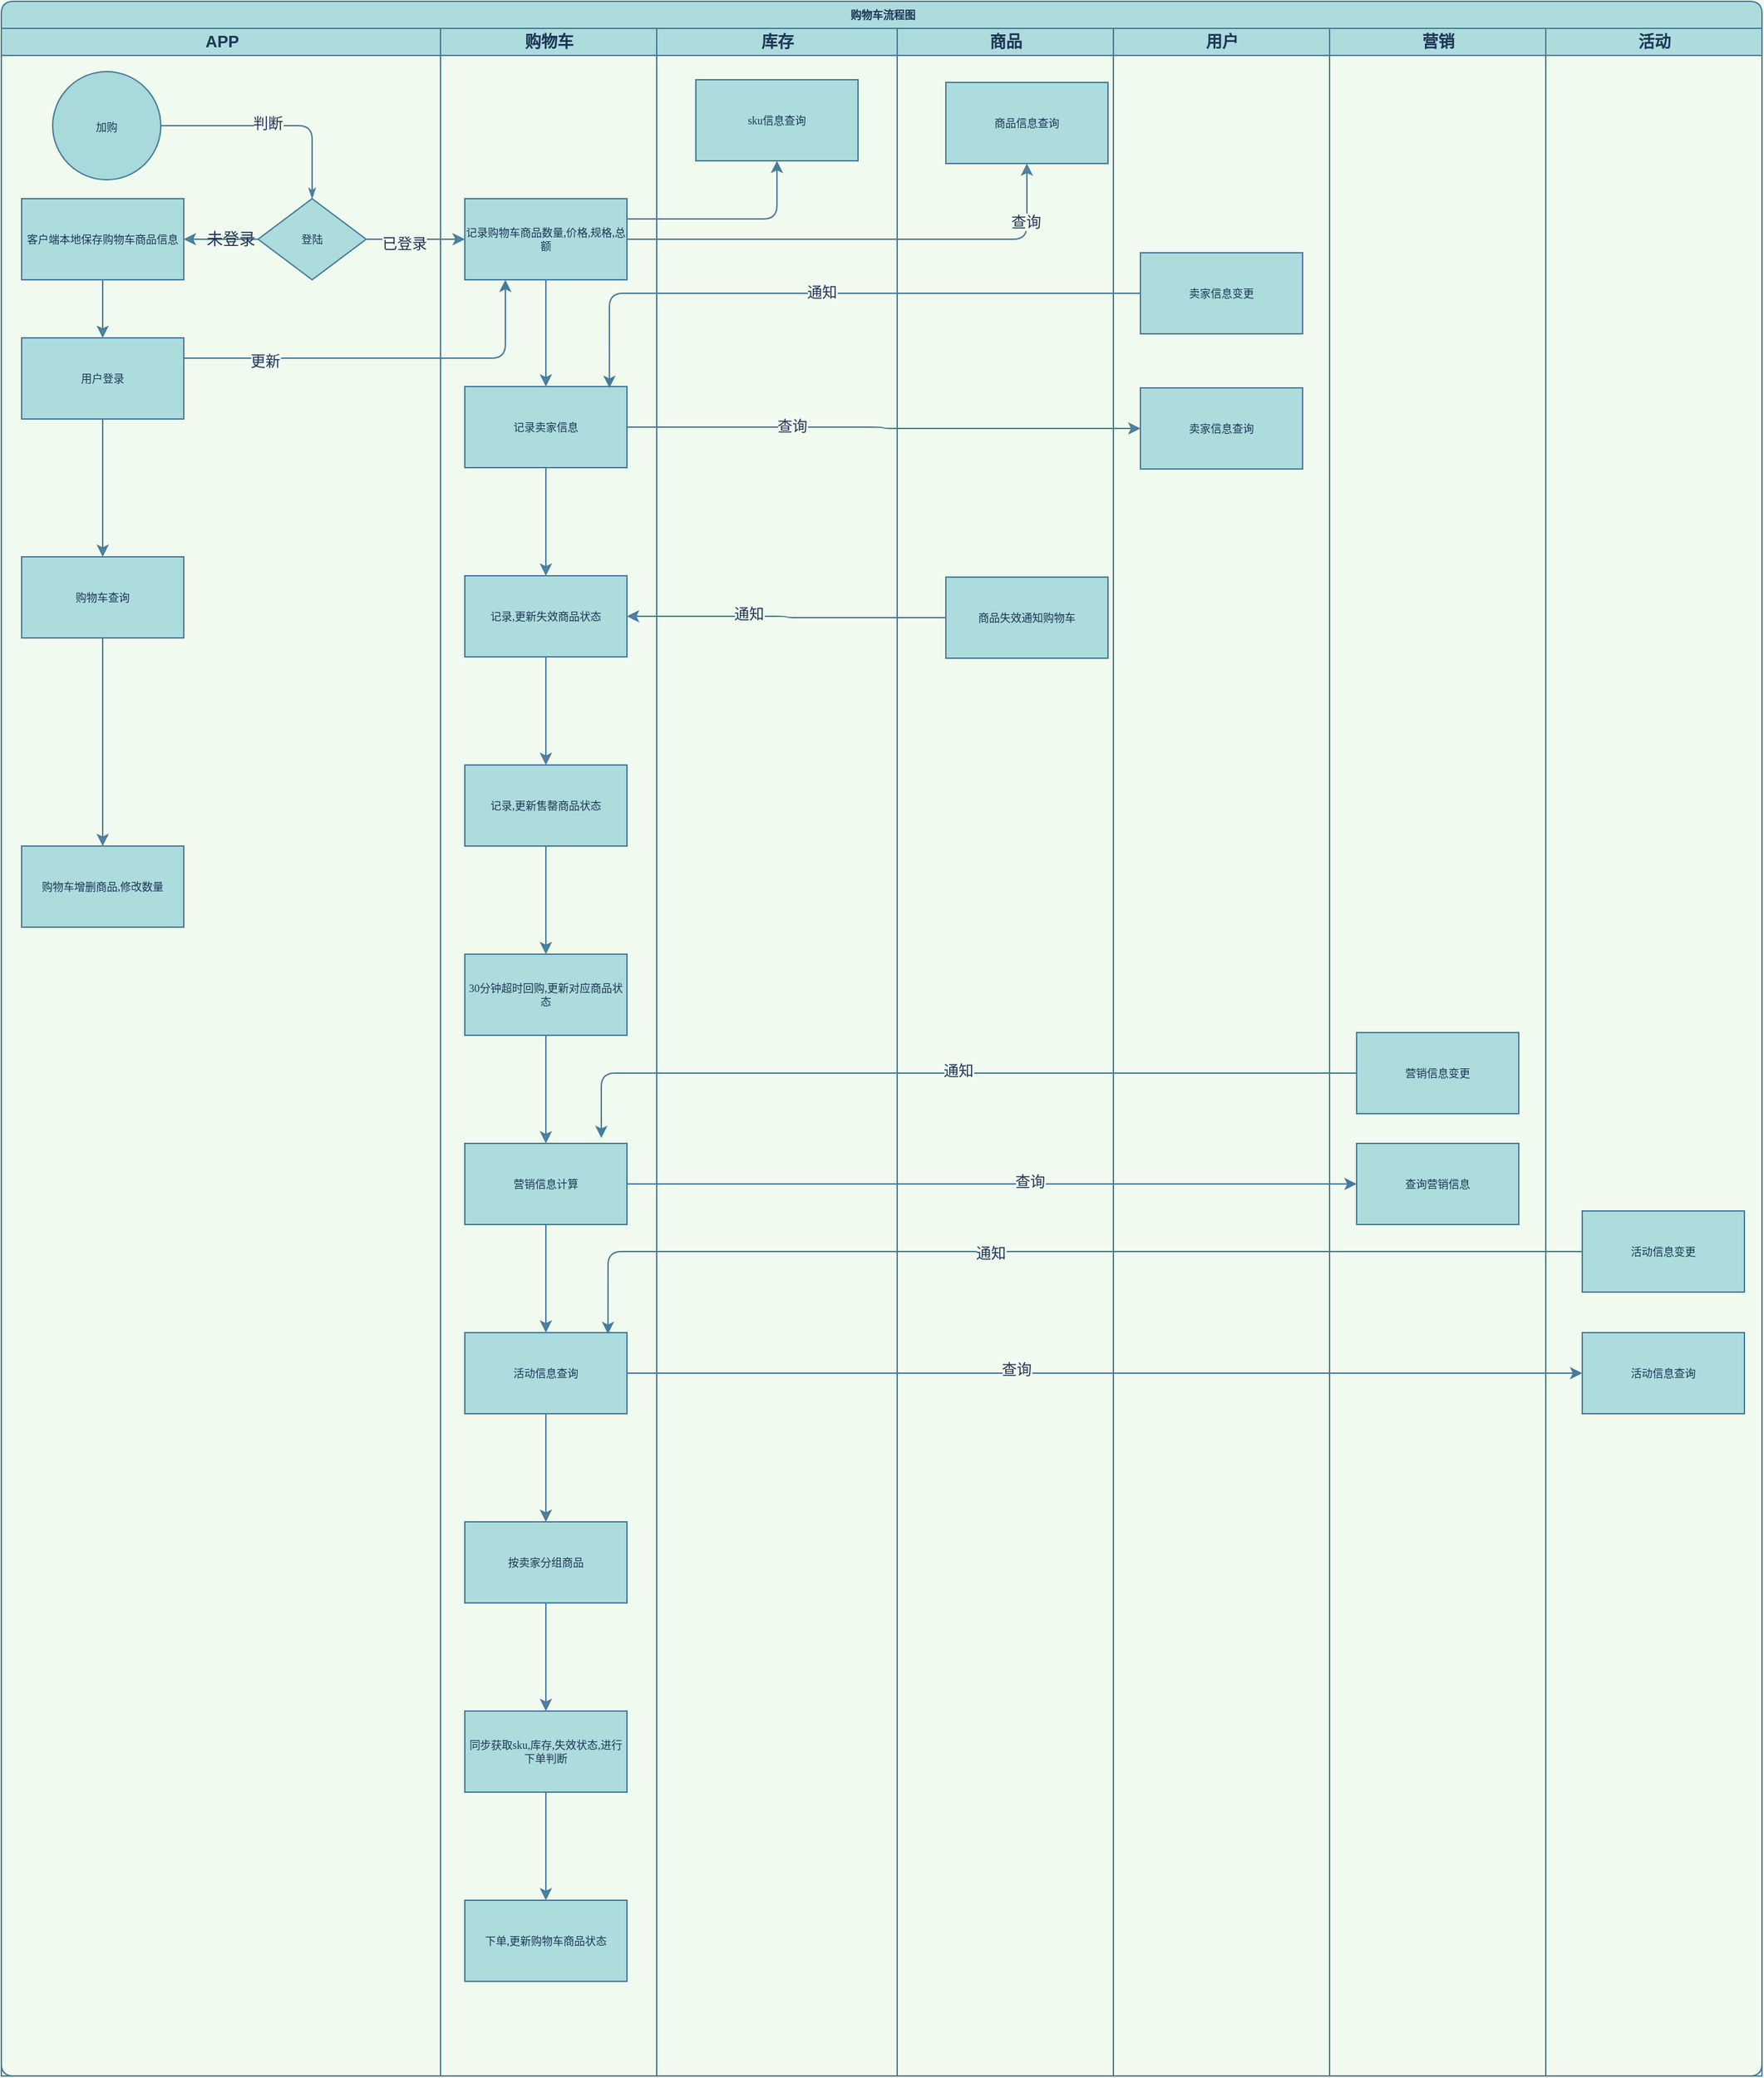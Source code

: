 <mxfile version="14.1.1" type="github">
  <diagram name="Page-1" id="74e2e168-ea6b-b213-b513-2b3c1d86103e">
    <mxGraphModel dx="1627" dy="999" grid="0" gridSize="10" guides="1" tooltips="1" connect="1" arrows="1" fold="1" page="1" pageScale="1" pageWidth="1100" pageHeight="850" background="#F1FAEE" math="0" shadow="0">
      <root>
        <mxCell id="0" />
        <mxCell id="1" parent="0" />
        <mxCell id="77e6c97f196da883-1" value="购物车流程图" style="swimlane;html=1;childLayout=stackLayout;startSize=20;rounded=1;shadow=0;labelBackgroundColor=none;strokeWidth=1;fontFamily=Verdana;fontSize=8;align=center;fillColor=#A8DADC;strokeColor=#457B9D;fontColor=#1D3557;sketch=0;snapToPoint=0;fixDash=0;metaEdit=0;backgroundOutline=0;comic=0;fillOpacity=93;" parent="1" vertex="1">
          <mxGeometry x="132" y="42" width="1303" height="1535" as="geometry" />
        </mxCell>
        <mxCell id="77e6c97f196da883-2" value="APP" style="swimlane;html=1;startSize=20;fillColor=#A8DADC;strokeColor=#457B9D;fontColor=#1D3557;sketch=0;snapToPoint=0;fixDash=0;metaEdit=0;backgroundOutline=0;comic=0;fillOpacity=93;" parent="77e6c97f196da883-1" vertex="1">
          <mxGeometry y="20" width="325" height="1515" as="geometry" />
        </mxCell>
        <mxCell id="77e6c97f196da883-13" value="登陆" style="rhombus;whiteSpace=wrap;html=1;rounded=0;shadow=0;labelBackgroundColor=none;strokeWidth=1;fontFamily=Verdana;fontSize=8;align=center;fillColor=#A8DADC;strokeColor=#457B9D;fontColor=#1D3557;sketch=0;snapToPoint=0;fixDash=0;metaEdit=0;backgroundOutline=0;comic=0;fillOpacity=93;" parent="77e6c97f196da883-2" vertex="1">
          <mxGeometry x="190" y="126" width="80" height="60" as="geometry" />
        </mxCell>
        <mxCell id="77e6c97f196da883-29" style="edgeStyle=orthogonalEdgeStyle;rounded=1;html=1;labelBackgroundColor=none;startArrow=none;startFill=0;startSize=5;endArrow=classicThin;endFill=1;endSize=5;jettySize=auto;orthogonalLoop=1;strokeWidth=1;fontFamily=Verdana;fontSize=8;strokeColor=#457B9D;fontColor=#1D3557;sketch=0;snapToPoint=0;fixDash=0;metaEdit=0;backgroundOutline=0;comic=0;fillOpacity=93;exitX=1;exitY=0.5;exitDx=0;exitDy=0;" parent="77e6c97f196da883-2" source="TEv4NFGnasqdaG9CAdCf-1" target="77e6c97f196da883-13" edge="1">
          <mxGeometry relative="1" as="geometry">
            <mxPoint x="128" y="70" as="sourcePoint" />
          </mxGeometry>
        </mxCell>
        <mxCell id="LsGQIVAyzrIgrGC21WkT-74" value="判断" style="edgeLabel;html=1;align=center;verticalAlign=middle;resizable=0;points=[];fontColor=#1D3557;labelBackgroundColor=#F1FAEE;" parent="77e6c97f196da883-29" vertex="1" connectable="0">
          <mxGeometry x="-0.051" y="2" relative="1" as="geometry">
            <mxPoint as="offset" />
          </mxGeometry>
        </mxCell>
        <mxCell id="LsGQIVAyzrIgrGC21WkT-6" value="客户端本地保存购物车商品信息" style="whiteSpace=wrap;html=1;rounded=0;shadow=0;fontFamily=Verdana;fontSize=8;fontColor=#1D3557;strokeColor=#457B9D;strokeWidth=1;fillColor=#A8DADC;sketch=0;snapToPoint=0;fixDash=0;metaEdit=0;backgroundOutline=0;comic=0;fillOpacity=93;" parent="77e6c97f196da883-2" vertex="1">
          <mxGeometry x="15" y="126" width="120" height="60" as="geometry" />
        </mxCell>
        <mxCell id="LsGQIVAyzrIgrGC21WkT-7" value="" style="edgeStyle=orthogonalEdgeStyle;curved=0;rounded=1;sketch=0;orthogonalLoop=1;jettySize=auto;html=1;strokeColor=#457B9D;fillColor=#A8DADC;fontColor=#1D3557;snapToPoint=0;fixDash=0;metaEdit=0;backgroundOutline=0;comic=0;fillOpacity=93;shadow=0;labelBackgroundColor=#F1FAEE;" parent="77e6c97f196da883-2" source="77e6c97f196da883-13" target="LsGQIVAyzrIgrGC21WkT-6" edge="1">
          <mxGeometry relative="1" as="geometry" />
        </mxCell>
        <mxCell id="LsGQIVAyzrIgrGC21WkT-8" value="用户登录" style="whiteSpace=wrap;html=1;rounded=0;shadow=0;fontFamily=Verdana;fontSize=8;fontColor=#1D3557;strokeColor=#457B9D;strokeWidth=1;fillColor=#A8DADC;sketch=0;snapToPoint=0;fixDash=0;metaEdit=0;backgroundOutline=0;comic=0;fillOpacity=93;" parent="77e6c97f196da883-2" vertex="1">
          <mxGeometry x="15" y="229" width="120" height="60" as="geometry" />
        </mxCell>
        <mxCell id="LsGQIVAyzrIgrGC21WkT-9" value="" style="edgeStyle=orthogonalEdgeStyle;curved=0;rounded=1;sketch=0;orthogonalLoop=1;jettySize=auto;html=1;strokeColor=#457B9D;fillColor=#A8DADC;fontColor=#1D3557;snapToPoint=0;fixDash=0;metaEdit=0;backgroundOutline=0;comic=0;fillOpacity=93;shadow=0;labelBackgroundColor=#F1FAEE;" parent="77e6c97f196da883-2" source="LsGQIVAyzrIgrGC21WkT-6" target="LsGQIVAyzrIgrGC21WkT-8" edge="1">
          <mxGeometry relative="1" as="geometry" />
        </mxCell>
        <mxCell id="LsGQIVAyzrIgrGC21WkT-78" value="未登录" style="text;html=1;strokeColor=none;fillColor=none;align=center;verticalAlign=middle;whiteSpace=wrap;rounded=0;shadow=0;sketch=0;fontColor=#1D3557;" parent="77e6c97f196da883-2" vertex="1">
          <mxGeometry x="150" y="146" width="40" height="20" as="geometry" />
        </mxCell>
        <mxCell id="TEv4NFGnasqdaG9CAdCf-1" value="&lt;span style=&quot;color: rgb(29 , 53 , 87) ; font-family: &amp;#34;verdana&amp;#34; ; font-size: 8px&quot;&gt;加购&lt;/span&gt;" style="ellipse;whiteSpace=wrap;html=1;aspect=fixed;fillColor=#A8DADC;strokeColor=#457B9D;fontColor=#1D3557;" vertex="1" parent="77e6c97f196da883-2">
          <mxGeometry x="38" y="32" width="80" height="80" as="geometry" />
        </mxCell>
        <mxCell id="LsGQIVAyzrIgrGC21WkT-10" value="购物车查询" style="whiteSpace=wrap;html=1;rounded=0;shadow=0;fontFamily=Verdana;fontSize=8;fontColor=#1D3557;strokeColor=#457B9D;strokeWidth=1;fillColor=#A8DADC;sketch=0;snapToPoint=0;fixDash=0;metaEdit=0;backgroundOutline=0;comic=0;fillOpacity=93;" parent="77e6c97f196da883-2" vertex="1">
          <mxGeometry x="15" y="391" width="120" height="60" as="geometry" />
        </mxCell>
        <mxCell id="LsGQIVAyzrIgrGC21WkT-11" value="" style="edgeStyle=orthogonalEdgeStyle;curved=0;rounded=1;sketch=0;orthogonalLoop=1;jettySize=auto;html=1;strokeColor=#457B9D;fillColor=#A8DADC;fontColor=#1D3557;snapToPoint=0;fixDash=0;metaEdit=0;backgroundOutline=0;comic=0;fillOpacity=93;shadow=0;labelBackgroundColor=#F1FAEE;" parent="77e6c97f196da883-2" source="LsGQIVAyzrIgrGC21WkT-8" target="LsGQIVAyzrIgrGC21WkT-10" edge="1">
          <mxGeometry relative="1" as="geometry" />
        </mxCell>
        <mxCell id="LsGQIVAyzrIgrGC21WkT-12" value="购物车增删商品,修改数量" style="whiteSpace=wrap;html=1;rounded=0;shadow=0;fontFamily=Verdana;fontSize=8;fontColor=#1D3557;strokeColor=#457B9D;strokeWidth=1;fillColor=#A8DADC;sketch=0;snapToPoint=0;fixDash=0;metaEdit=0;backgroundOutline=0;comic=0;fillOpacity=93;" parent="77e6c97f196da883-2" vertex="1">
          <mxGeometry x="15" y="605" width="120" height="60" as="geometry" />
        </mxCell>
        <mxCell id="LsGQIVAyzrIgrGC21WkT-13" value="" style="edgeStyle=orthogonalEdgeStyle;curved=0;rounded=1;sketch=0;orthogonalLoop=1;jettySize=auto;html=1;strokeColor=#457B9D;fillColor=#A8DADC;fontColor=#1D3557;snapToPoint=0;fixDash=0;metaEdit=0;backgroundOutline=0;comic=0;fillOpacity=93;shadow=0;labelBackgroundColor=#F1FAEE;" parent="77e6c97f196da883-2" source="LsGQIVAyzrIgrGC21WkT-10" target="LsGQIVAyzrIgrGC21WkT-12" edge="1">
          <mxGeometry relative="1" as="geometry" />
        </mxCell>
        <mxCell id="77e6c97f196da883-3" value="购物车" style="swimlane;html=1;startSize=20;fillColor=#A8DADC;strokeColor=#457B9D;fontColor=#1D3557;sketch=0;snapToPoint=0;fixDash=0;metaEdit=0;backgroundOutline=0;comic=0;fillOpacity=93;" parent="77e6c97f196da883-1" vertex="1">
          <mxGeometry x="325" y="20" width="160" height="1515" as="geometry" />
        </mxCell>
        <mxCell id="LsGQIVAyzrIgrGC21WkT-4" value="记录购物车商品数量,价格,规格,总额" style="whiteSpace=wrap;html=1;rounded=0;shadow=0;fontFamily=Verdana;fontSize=8;fontColor=#1D3557;strokeColor=#457B9D;strokeWidth=1;fillColor=#A8DADC;sketch=0;snapToPoint=0;fixDash=0;metaEdit=0;backgroundOutline=0;comic=0;fillOpacity=93;" parent="77e6c97f196da883-3" vertex="1">
          <mxGeometry x="18" y="126" width="120" height="60" as="geometry" />
        </mxCell>
        <mxCell id="77e6c97f196da883-4" value="库存" style="swimlane;html=1;startSize=20;fillColor=#A8DADC;strokeColor=#457B9D;fontColor=#1D3557;sketch=0;snapToPoint=0;fixDash=0;metaEdit=0;backgroundOutline=0;comic=0;fillOpacity=93;" parent="77e6c97f196da883-1" vertex="1">
          <mxGeometry x="485" y="20" width="178" height="1515" as="geometry" />
        </mxCell>
        <mxCell id="TEv4NFGnasqdaG9CAdCf-2" value="sku信息查询" style="whiteSpace=wrap;html=1;rounded=0;shadow=0;fontFamily=Verdana;fontSize=8;fontColor=#1D3557;strokeColor=#457B9D;strokeWidth=1;fillColor=#A8DADC;sketch=0;snapToPoint=0;fixDash=0;metaEdit=0;backgroundOutline=0;comic=0;fillOpacity=93;" vertex="1" parent="77e6c97f196da883-4">
          <mxGeometry x="29" y="38" width="120" height="60" as="geometry" />
        </mxCell>
        <mxCell id="77e6c97f196da883-5" value="商品" style="swimlane;html=1;startSize=20;fillColor=#A8DADC;strokeColor=#457B9D;fontColor=#1D3557;sketch=0;snapToPoint=0;fixDash=0;metaEdit=0;backgroundOutline=0;comic=0;fillOpacity=93;" parent="77e6c97f196da883-1" vertex="1">
          <mxGeometry x="663" y="20" width="160" height="1515" as="geometry" />
        </mxCell>
        <mxCell id="LsGQIVAyzrIgrGC21WkT-18" value="商品信息查询" style="whiteSpace=wrap;html=1;rounded=0;shadow=0;fontFamily=Verdana;fontSize=8;fontColor=#1D3557;strokeColor=#457B9D;strokeWidth=1;fillColor=#A8DADC;sketch=0;snapToPoint=0;fixDash=0;metaEdit=0;backgroundOutline=0;comic=0;fillOpacity=93;" parent="77e6c97f196da883-5" vertex="1">
          <mxGeometry x="36" y="40" width="120" height="60" as="geometry" />
        </mxCell>
        <mxCell id="LsGQIVAyzrIgrGC21WkT-26" value="商品失效通知购物车" style="whiteSpace=wrap;html=1;rounded=0;shadow=0;fontFamily=Verdana;fontSize=8;fontColor=#1D3557;strokeColor=#457B9D;strokeWidth=1;fillColor=#A8DADC;sketch=0;snapToPoint=0;fixDash=0;metaEdit=0;backgroundOutline=0;comic=0;fillOpacity=93;" parent="77e6c97f196da883-5" vertex="1">
          <mxGeometry x="36" y="406" width="120" height="60" as="geometry" />
        </mxCell>
        <mxCell id="77e6c97f196da883-6" value="用户" style="swimlane;html=1;startSize=20;fillColor=#A8DADC;strokeColor=#457B9D;fontColor=#1D3557;sketch=0;snapToPoint=0;fixDash=0;metaEdit=0;backgroundOutline=0;comic=0;fillOpacity=93;" parent="77e6c97f196da883-1" vertex="1">
          <mxGeometry x="823" y="20" width="160" height="1515" as="geometry" />
        </mxCell>
        <mxCell id="LsGQIVAyzrIgrGC21WkT-22" value="卖家信息查询" style="whiteSpace=wrap;html=1;rounded=0;shadow=0;fontFamily=Verdana;fontSize=8;fontColor=#1D3557;strokeColor=#457B9D;strokeWidth=1;fillColor=#A8DADC;sketch=0;snapToPoint=0;fixDash=0;metaEdit=0;backgroundOutline=0;comic=0;fillOpacity=93;" parent="77e6c97f196da883-6" vertex="1">
          <mxGeometry x="20" y="266" width="120" height="60" as="geometry" />
        </mxCell>
        <mxCell id="LsGQIVAyzrIgrGC21WkT-49" value="卖家信息变更" style="whiteSpace=wrap;html=1;rounded=0;shadow=0;fontFamily=Verdana;fontSize=8;fontColor=#1D3557;strokeColor=#457B9D;strokeWidth=1;fillColor=#A8DADC;sketch=0;snapToPoint=0;fixDash=0;metaEdit=0;backgroundOutline=0;comic=0;fillOpacity=93;" parent="77e6c97f196da883-6" vertex="1">
          <mxGeometry x="20" y="166" width="120" height="60" as="geometry" />
        </mxCell>
        <mxCell id="77e6c97f196da883-7" value="营销" style="swimlane;html=1;startSize=20;fillColor=#A8DADC;strokeColor=#457B9D;fontColor=#1D3557;sketch=0;snapToPoint=0;fixDash=0;metaEdit=0;backgroundOutline=0;comic=0;fillOpacity=93;strokeOpacity=95;" parent="77e6c97f196da883-1" vertex="1">
          <mxGeometry x="983" y="20" width="160" height="1515" as="geometry" />
        </mxCell>
        <mxCell id="LsGQIVAyzrIgrGC21WkT-52" value="查询营销信息" style="whiteSpace=wrap;html=1;rounded=0;shadow=0;fontFamily=Verdana;fontSize=8;fontColor=#1D3557;strokeColor=#457B9D;strokeWidth=1;fillColor=#A8DADC;sketch=0;snapToPoint=0;fixDash=0;metaEdit=0;backgroundOutline=0;comic=0;fillOpacity=93;" parent="77e6c97f196da883-7" vertex="1">
          <mxGeometry x="20" y="825" width="120" height="60" as="geometry" />
        </mxCell>
        <mxCell id="LsGQIVAyzrIgrGC21WkT-54" value="营销信息变更" style="whiteSpace=wrap;html=1;rounded=0;shadow=0;fontFamily=Verdana;fontSize=8;fontColor=#1D3557;strokeColor=#457B9D;strokeWidth=1;fillColor=#A8DADC;sketch=0;snapToPoint=0;fixDash=0;metaEdit=0;backgroundOutline=0;comic=0;fillOpacity=93;" parent="77e6c97f196da883-7" vertex="1">
          <mxGeometry x="20" y="743" width="120" height="60" as="geometry" />
        </mxCell>
        <mxCell id="LsGQIVAyzrIgrGC21WkT-59" value="活动" style="swimlane;html=1;startSize=20;fillColor=#A8DADC;strokeColor=#457B9D;fontColor=#1D3557;sketch=0;snapToPoint=0;fixDash=0;metaEdit=0;backgroundOutline=0;comic=0;fillOpacity=93;strokeOpacity=95;" parent="77e6c97f196da883-1" vertex="1">
          <mxGeometry x="1143" y="20" width="160" height="1515" as="geometry" />
        </mxCell>
        <mxCell id="LsGQIVAyzrIgrGC21WkT-57" value="活动信息查询" style="whiteSpace=wrap;html=1;rounded=0;shadow=0;fontFamily=Verdana;fontSize=8;fontColor=#1D3557;strokeColor=#457B9D;strokeWidth=1;fillColor=#A8DADC;sketch=0;snapToPoint=0;fixDash=0;metaEdit=0;backgroundOutline=0;comic=0;fillOpacity=93;" parent="LsGQIVAyzrIgrGC21WkT-59" vertex="1">
          <mxGeometry x="27" y="965" width="120" height="60" as="geometry" />
        </mxCell>
        <mxCell id="LsGQIVAyzrIgrGC21WkT-62" value="活动信息变更" style="whiteSpace=wrap;html=1;rounded=0;shadow=0;fontFamily=Verdana;fontSize=8;fontColor=#1D3557;strokeColor=#457B9D;strokeWidth=1;fillColor=#A8DADC;sketch=0;snapToPoint=0;fixDash=0;metaEdit=0;backgroundOutline=0;comic=0;fillOpacity=93;" parent="LsGQIVAyzrIgrGC21WkT-59" vertex="1">
          <mxGeometry x="27" y="875" width="120" height="60" as="geometry" />
        </mxCell>
        <mxCell id="LsGQIVAyzrIgrGC21WkT-5" value="" style="edgeStyle=orthogonalEdgeStyle;curved=0;rounded=1;sketch=0;orthogonalLoop=1;jettySize=auto;html=1;strokeColor=#457B9D;fillColor=#A8DADC;fontColor=#1D3557;snapToPoint=0;fixDash=0;metaEdit=0;backgroundOutline=0;comic=0;fillOpacity=93;shadow=0;labelBackgroundColor=#F1FAEE;" parent="77e6c97f196da883-1" source="77e6c97f196da883-13" target="LsGQIVAyzrIgrGC21WkT-4" edge="1">
          <mxGeometry relative="1" as="geometry" />
        </mxCell>
        <mxCell id="LsGQIVAyzrIgrGC21WkT-75" value="已登录" style="edgeLabel;html=1;align=center;verticalAlign=middle;resizable=0;points=[];fontColor=#1D3557;labelBackgroundColor=#F1FAEE;" parent="LsGQIVAyzrIgrGC21WkT-5" vertex="1" connectable="0">
          <mxGeometry x="-0.253" y="-3" relative="1" as="geometry">
            <mxPoint as="offset" />
          </mxGeometry>
        </mxCell>
        <mxCell id="LsGQIVAyzrIgrGC21WkT-19" value="" style="edgeStyle=orthogonalEdgeStyle;curved=0;rounded=1;sketch=0;orthogonalLoop=1;jettySize=auto;html=1;strokeColor=#457B9D;fillColor=#A8DADC;fontColor=#1D3557;snapToPoint=0;fixDash=0;metaEdit=0;backgroundOutline=0;comic=0;fillOpacity=93;shadow=0;labelBackgroundColor=#F1FAEE;" parent="77e6c97f196da883-1" source="LsGQIVAyzrIgrGC21WkT-4" target="LsGQIVAyzrIgrGC21WkT-18" edge="1">
          <mxGeometry relative="1" as="geometry" />
        </mxCell>
        <mxCell id="LsGQIVAyzrIgrGC21WkT-72" value="查询" style="edgeLabel;html=1;align=center;verticalAlign=middle;resizable=0;points=[];fontColor=#1D3557;labelBackgroundColor=#F1FAEE;" parent="LsGQIVAyzrIgrGC21WkT-19" vertex="1" connectable="0">
          <mxGeometry x="0.676" y="13" relative="1" as="geometry">
            <mxPoint as="offset" />
          </mxGeometry>
        </mxCell>
        <mxCell id="LsGQIVAyzrIgrGC21WkT-76" style="edgeStyle=orthogonalEdgeStyle;curved=0;rounded=1;comic=0;sketch=0;orthogonalLoop=1;jettySize=auto;html=1;exitX=1;exitY=0.25;exitDx=0;exitDy=0;entryX=0.25;entryY=1;entryDx=0;entryDy=0;shadow=0;strokeColor=#457B9D;fillColor=#A8DADC;fontColor=#1D3557;labelBackgroundColor=#F1FAEE;" parent="77e6c97f196da883-1" source="LsGQIVAyzrIgrGC21WkT-8" target="LsGQIVAyzrIgrGC21WkT-4" edge="1">
          <mxGeometry relative="1" as="geometry" />
        </mxCell>
        <mxCell id="LsGQIVAyzrIgrGC21WkT-77" value="更新" style="edgeLabel;html=1;align=center;verticalAlign=middle;resizable=0;points=[];fontColor=#1D3557;labelBackgroundColor=#F1FAEE;" parent="LsGQIVAyzrIgrGC21WkT-76" vertex="1" connectable="0">
          <mxGeometry x="-0.595" y="-2" relative="1" as="geometry">
            <mxPoint as="offset" />
          </mxGeometry>
        </mxCell>
        <mxCell id="TEv4NFGnasqdaG9CAdCf-4" style="edgeStyle=orthogonalEdgeStyle;curved=0;rounded=1;sketch=0;orthogonalLoop=1;jettySize=auto;html=1;exitX=1;exitY=0.25;exitDx=0;exitDy=0;entryX=0.5;entryY=1;entryDx=0;entryDy=0;strokeColor=#457B9D;fillColor=#A8DADC;fontColor=#1D3557;" edge="1" parent="77e6c97f196da883-1" source="LsGQIVAyzrIgrGC21WkT-4" target="TEv4NFGnasqdaG9CAdCf-2">
          <mxGeometry relative="1" as="geometry" />
        </mxCell>
        <mxCell id="LsGQIVAyzrIgrGC21WkT-23" value="" style="edgeStyle=orthogonalEdgeStyle;curved=0;rounded=1;sketch=0;orthogonalLoop=1;jettySize=auto;html=1;strokeColor=#457B9D;fillColor=#A8DADC;fontColor=#1D3557;snapToPoint=0;fixDash=0;metaEdit=0;backgroundOutline=0;comic=0;fillOpacity=93;shadow=0;labelBackgroundColor=#F1FAEE;" parent="1" source="LsGQIVAyzrIgrGC21WkT-20" target="LsGQIVAyzrIgrGC21WkT-22" edge="1">
          <mxGeometry relative="1" as="geometry" />
        </mxCell>
        <mxCell id="LsGQIVAyzrIgrGC21WkT-70" value="查询" style="edgeLabel;html=1;align=center;verticalAlign=middle;resizable=0;points=[];fontColor=#1D3557;labelBackgroundColor=#F1FAEE;" parent="LsGQIVAyzrIgrGC21WkT-23" vertex="1" connectable="0">
          <mxGeometry x="-0.363" y="1" relative="1" as="geometry">
            <mxPoint as="offset" />
          </mxGeometry>
        </mxCell>
        <mxCell id="LsGQIVAyzrIgrGC21WkT-25" value="" style="edgeStyle=orthogonalEdgeStyle;curved=0;rounded=1;sketch=0;orthogonalLoop=1;jettySize=auto;html=1;strokeColor=#457B9D;fillColor=#A8DADC;fontColor=#1D3557;snapToPoint=0;fixDash=0;metaEdit=0;backgroundOutline=0;comic=0;fillOpacity=93;shadow=0;labelBackgroundColor=#F1FAEE;" parent="1" source="LsGQIVAyzrIgrGC21WkT-20" target="LsGQIVAyzrIgrGC21WkT-24" edge="1">
          <mxGeometry relative="1" as="geometry" />
        </mxCell>
        <mxCell id="LsGQIVAyzrIgrGC21WkT-20" value="记录卖家信息" style="whiteSpace=wrap;html=1;rounded=0;shadow=0;fontFamily=Verdana;fontSize=8;fontColor=#1D3557;strokeColor=#457B9D;strokeWidth=1;fillColor=#A8DADC;sketch=0;snapToPoint=0;fixDash=0;metaEdit=0;backgroundOutline=0;comic=0;fillOpacity=93;" parent="1" vertex="1">
          <mxGeometry x="475" y="327" width="120" height="60" as="geometry" />
        </mxCell>
        <mxCell id="LsGQIVAyzrIgrGC21WkT-21" value="" style="edgeStyle=orthogonalEdgeStyle;curved=0;rounded=1;sketch=0;orthogonalLoop=1;jettySize=auto;html=1;strokeColor=#457B9D;fillColor=#A8DADC;fontColor=#1D3557;snapToPoint=0;fixDash=0;metaEdit=0;backgroundOutline=0;comic=0;fillOpacity=93;shadow=0;labelBackgroundColor=#F1FAEE;" parent="1" source="LsGQIVAyzrIgrGC21WkT-4" target="LsGQIVAyzrIgrGC21WkT-20" edge="1">
          <mxGeometry relative="1" as="geometry" />
        </mxCell>
        <mxCell id="LsGQIVAyzrIgrGC21WkT-32" value="" style="edgeStyle=orthogonalEdgeStyle;curved=0;rounded=1;sketch=0;orthogonalLoop=1;jettySize=auto;html=1;strokeColor=#457B9D;fillColor=#A8DADC;fontColor=#1D3557;snapToPoint=0;fixDash=0;metaEdit=0;backgroundOutline=0;comic=0;fillOpacity=93;shadow=0;labelBackgroundColor=#F1FAEE;" parent="1" source="LsGQIVAyzrIgrGC21WkT-24" target="LsGQIVAyzrIgrGC21WkT-31" edge="1">
          <mxGeometry relative="1" as="geometry" />
        </mxCell>
        <mxCell id="LsGQIVAyzrIgrGC21WkT-24" value="记录,更新失效商品状态" style="whiteSpace=wrap;html=1;rounded=0;shadow=0;fontFamily=Verdana;fontSize=8;fontColor=#1D3557;strokeColor=#457B9D;strokeWidth=1;fillColor=#A8DADC;sketch=0;snapToPoint=0;fixDash=0;metaEdit=0;backgroundOutline=0;comic=0;fillOpacity=93;" parent="1" vertex="1">
          <mxGeometry x="475" y="467" width="120" height="60" as="geometry" />
        </mxCell>
        <mxCell id="LsGQIVAyzrIgrGC21WkT-28" style="edgeStyle=orthogonalEdgeStyle;curved=0;rounded=1;sketch=0;orthogonalLoop=1;jettySize=auto;html=1;exitX=0;exitY=0.5;exitDx=0;exitDy=0;strokeColor=#457B9D;fillColor=#A8DADC;fontColor=#1D3557;snapToPoint=0;fixDash=0;metaEdit=0;backgroundOutline=0;comic=0;fillOpacity=93;shadow=0;labelBackgroundColor=#F1FAEE;" parent="1" source="LsGQIVAyzrIgrGC21WkT-26" target="LsGQIVAyzrIgrGC21WkT-24" edge="1">
          <mxGeometry relative="1" as="geometry" />
        </mxCell>
        <mxCell id="LsGQIVAyzrIgrGC21WkT-69" value="通知" style="edgeLabel;html=1;align=center;verticalAlign=middle;resizable=0;points=[];fontColor=#1D3557;labelBackgroundColor=#F1FAEE;" parent="LsGQIVAyzrIgrGC21WkT-28" vertex="1" connectable="0">
          <mxGeometry x="0.246" y="-2" relative="1" as="geometry">
            <mxPoint as="offset" />
          </mxGeometry>
        </mxCell>
        <mxCell id="LsGQIVAyzrIgrGC21WkT-38" value="" style="edgeStyle=orthogonalEdgeStyle;curved=0;rounded=1;sketch=0;orthogonalLoop=1;jettySize=auto;html=1;strokeColor=#457B9D;fillColor=#A8DADC;fontColor=#1D3557;snapToPoint=0;fixDash=0;metaEdit=0;backgroundOutline=0;comic=0;fillOpacity=93;shadow=0;labelBackgroundColor=#F1FAEE;" parent="1" source="LsGQIVAyzrIgrGC21WkT-31" target="LsGQIVAyzrIgrGC21WkT-37" edge="1">
          <mxGeometry relative="1" as="geometry" />
        </mxCell>
        <mxCell id="LsGQIVAyzrIgrGC21WkT-31" value="记录,更新售罄商品状态" style="whiteSpace=wrap;html=1;rounded=0;shadow=0;fontFamily=Verdana;fontSize=8;fontColor=#1D3557;strokeColor=#457B9D;strokeWidth=1;fillColor=#A8DADC;sketch=0;snapToPoint=0;fixDash=0;metaEdit=0;backgroundOutline=0;comic=0;fillOpacity=93;" parent="1" vertex="1">
          <mxGeometry x="475" y="607" width="120" height="60" as="geometry" />
        </mxCell>
        <mxCell id="LsGQIVAyzrIgrGC21WkT-40" value="" style="edgeStyle=orthogonalEdgeStyle;curved=0;rounded=1;sketch=0;orthogonalLoop=1;jettySize=auto;html=1;strokeColor=#457B9D;fillColor=#A8DADC;fontColor=#1D3557;snapToPoint=0;fixDash=0;metaEdit=0;backgroundOutline=0;comic=0;fillOpacity=93;shadow=0;labelBackgroundColor=#F1FAEE;" parent="1" source="LsGQIVAyzrIgrGC21WkT-37" target="LsGQIVAyzrIgrGC21WkT-39" edge="1">
          <mxGeometry relative="1" as="geometry" />
        </mxCell>
        <mxCell id="LsGQIVAyzrIgrGC21WkT-37" value="30分钟超时回购,更新对应商品状态" style="whiteSpace=wrap;html=1;rounded=0;shadow=0;fontFamily=Verdana;fontSize=8;fontColor=#1D3557;strokeColor=#457B9D;strokeWidth=1;fillColor=#A8DADC;sketch=0;snapToPoint=0;fixDash=0;metaEdit=0;backgroundOutline=0;comic=0;fillOpacity=93;" parent="1" vertex="1">
          <mxGeometry x="475" y="747" width="120" height="60" as="geometry" />
        </mxCell>
        <mxCell id="LsGQIVAyzrIgrGC21WkT-42" value="" style="edgeStyle=orthogonalEdgeStyle;curved=0;rounded=1;sketch=0;orthogonalLoop=1;jettySize=auto;html=1;strokeColor=#457B9D;fillColor=#A8DADC;fontColor=#1D3557;snapToPoint=0;fixDash=0;metaEdit=0;backgroundOutline=0;comic=0;fillOpacity=93;labelBackgroundColor=#F1FAEE;" parent="1" source="LsGQIVAyzrIgrGC21WkT-39" target="LsGQIVAyzrIgrGC21WkT-41" edge="1">
          <mxGeometry relative="1" as="geometry" />
        </mxCell>
        <mxCell id="LsGQIVAyzrIgrGC21WkT-53" value="" style="edgeStyle=orthogonalEdgeStyle;curved=0;rounded=1;comic=0;sketch=0;orthogonalLoop=1;jettySize=auto;html=1;shadow=0;strokeColor=#457B9D;fillColor=#A8DADC;fontColor=#1D3557;labelBackgroundColor=#F1FAEE;" parent="1" source="LsGQIVAyzrIgrGC21WkT-39" target="LsGQIVAyzrIgrGC21WkT-52" edge="1">
          <mxGeometry relative="1" as="geometry" />
        </mxCell>
        <mxCell id="LsGQIVAyzrIgrGC21WkT-65" value="查询" style="edgeLabel;html=1;align=center;verticalAlign=middle;resizable=0;points=[];fontColor=#1D3557;labelBackgroundColor=#F1FAEE;" parent="LsGQIVAyzrIgrGC21WkT-53" vertex="1" connectable="0">
          <mxGeometry x="0.104" y="2" relative="1" as="geometry">
            <mxPoint as="offset" />
          </mxGeometry>
        </mxCell>
        <mxCell id="LsGQIVAyzrIgrGC21WkT-39" value="营销信息计算" style="whiteSpace=wrap;html=1;rounded=0;shadow=0;fontFamily=Verdana;fontSize=8;fontColor=#1D3557;strokeColor=#457B9D;strokeWidth=1;fillColor=#A8DADC;sketch=0;snapToPoint=0;fixDash=0;metaEdit=0;backgroundOutline=0;comic=0;fillOpacity=93;" parent="1" vertex="1">
          <mxGeometry x="475" y="887" width="120" height="60" as="geometry" />
        </mxCell>
        <mxCell id="LsGQIVAyzrIgrGC21WkT-44" value="" style="edgeStyle=orthogonalEdgeStyle;curved=0;rounded=1;sketch=0;orthogonalLoop=1;jettySize=auto;html=1;strokeColor=#457B9D;fillColor=#A8DADC;fontColor=#1D3557;snapToPoint=0;fixDash=0;metaEdit=0;backgroundOutline=0;comic=0;fillOpacity=93;labelBackgroundColor=#F1FAEE;" parent="1" source="LsGQIVAyzrIgrGC21WkT-41" target="LsGQIVAyzrIgrGC21WkT-43" edge="1">
          <mxGeometry relative="1" as="geometry" />
        </mxCell>
        <mxCell id="LsGQIVAyzrIgrGC21WkT-58" value="" style="edgeStyle=orthogonalEdgeStyle;curved=0;rounded=1;comic=0;sketch=0;orthogonalLoop=1;jettySize=auto;html=1;shadow=0;strokeColor=#457B9D;fillColor=#A8DADC;fontColor=#1D3557;labelBackgroundColor=#F1FAEE;" parent="1" source="LsGQIVAyzrIgrGC21WkT-41" target="LsGQIVAyzrIgrGC21WkT-57" edge="1">
          <mxGeometry relative="1" as="geometry" />
        </mxCell>
        <mxCell id="LsGQIVAyzrIgrGC21WkT-67" value="查询" style="edgeLabel;html=1;align=center;verticalAlign=middle;resizable=0;points=[];fontColor=#1D3557;labelBackgroundColor=#F1FAEE;" parent="LsGQIVAyzrIgrGC21WkT-58" vertex="1" connectable="0">
          <mxGeometry x="-0.185" y="3" relative="1" as="geometry">
            <mxPoint as="offset" />
          </mxGeometry>
        </mxCell>
        <mxCell id="LsGQIVAyzrIgrGC21WkT-41" value="活动信息查询" style="whiteSpace=wrap;html=1;rounded=0;shadow=0;fontFamily=Verdana;fontSize=8;fontColor=#1D3557;strokeColor=#457B9D;strokeWidth=1;fillColor=#A8DADC;sketch=0;snapToPoint=0;fixDash=0;metaEdit=0;backgroundOutline=0;comic=0;fillOpacity=93;" parent="1" vertex="1">
          <mxGeometry x="475" y="1027" width="120" height="60" as="geometry" />
        </mxCell>
        <mxCell id="LsGQIVAyzrIgrGC21WkT-46" value="" style="edgeStyle=orthogonalEdgeStyle;curved=0;rounded=1;sketch=0;orthogonalLoop=1;jettySize=auto;html=1;strokeColor=#457B9D;fillColor=#A8DADC;fontColor=#1D3557;snapToPoint=0;fixDash=0;metaEdit=0;backgroundOutline=0;comic=0;fillOpacity=93;labelBackgroundColor=#F1FAEE;" parent="1" source="LsGQIVAyzrIgrGC21WkT-43" target="LsGQIVAyzrIgrGC21WkT-45" edge="1">
          <mxGeometry relative="1" as="geometry" />
        </mxCell>
        <mxCell id="LsGQIVAyzrIgrGC21WkT-43" value="按卖家分组商品" style="whiteSpace=wrap;html=1;rounded=0;shadow=0;fontFamily=Verdana;fontSize=8;fontColor=#1D3557;strokeColor=#457B9D;strokeWidth=1;fillColor=#A8DADC;sketch=0;snapToPoint=0;fixDash=0;metaEdit=0;backgroundOutline=0;comic=0;fillOpacity=93;" parent="1" vertex="1">
          <mxGeometry x="475" y="1167" width="120" height="60" as="geometry" />
        </mxCell>
        <mxCell id="LsGQIVAyzrIgrGC21WkT-48" value="" style="edgeStyle=orthogonalEdgeStyle;curved=0;rounded=1;sketch=0;orthogonalLoop=1;jettySize=auto;html=1;strokeColor=#457B9D;fillColor=#A8DADC;fontColor=#1D3557;snapToPoint=0;fixDash=0;metaEdit=0;backgroundOutline=0;comic=0;fillOpacity=93;labelBackgroundColor=#F1FAEE;" parent="1" source="LsGQIVAyzrIgrGC21WkT-45" target="LsGQIVAyzrIgrGC21WkT-47" edge="1">
          <mxGeometry relative="1" as="geometry" />
        </mxCell>
        <mxCell id="LsGQIVAyzrIgrGC21WkT-45" value="同步获取sku,库存,失效状态,进行下单判断" style="whiteSpace=wrap;html=1;rounded=0;shadow=0;fontFamily=Verdana;fontSize=8;fontColor=#1D3557;strokeColor=#457B9D;strokeWidth=1;fillColor=#A8DADC;sketch=0;snapToPoint=0;fixDash=0;metaEdit=0;backgroundOutline=0;comic=0;fillOpacity=93;" parent="1" vertex="1">
          <mxGeometry x="475" y="1307" width="120" height="60" as="geometry" />
        </mxCell>
        <mxCell id="LsGQIVAyzrIgrGC21WkT-47" value="下单,更新购物车商品状态" style="whiteSpace=wrap;html=1;rounded=0;shadow=0;fontFamily=Verdana;fontSize=8;fontColor=#1D3557;strokeColor=#457B9D;strokeWidth=1;fillColor=#A8DADC;sketch=0;snapToPoint=0;fixDash=0;metaEdit=0;backgroundOutline=0;comic=0;fillOpacity=93;" parent="1" vertex="1">
          <mxGeometry x="475" y="1447" width="120" height="60" as="geometry" />
        </mxCell>
        <mxCell id="LsGQIVAyzrIgrGC21WkT-50" style="edgeStyle=orthogonalEdgeStyle;curved=0;rounded=1;comic=0;sketch=0;orthogonalLoop=1;jettySize=auto;html=1;exitX=0;exitY=0.5;exitDx=0;exitDy=0;entryX=0.892;entryY=0.017;entryDx=0;entryDy=0;entryPerimeter=0;shadow=0;strokeColor=#457B9D;fillColor=#A8DADC;fontColor=#1D3557;labelBackgroundColor=#F1FAEE;" parent="1" source="LsGQIVAyzrIgrGC21WkT-49" target="LsGQIVAyzrIgrGC21WkT-20" edge="1">
          <mxGeometry relative="1" as="geometry" />
        </mxCell>
        <mxCell id="LsGQIVAyzrIgrGC21WkT-51" value="通知" style="edgeLabel;html=1;align=center;verticalAlign=middle;resizable=0;points=[];fontColor=#1D3557;labelBackgroundColor=#F1FAEE;" parent="LsGQIVAyzrIgrGC21WkT-50" vertex="1" connectable="0">
          <mxGeometry x="0.021" y="-1" relative="1" as="geometry">
            <mxPoint as="offset" />
          </mxGeometry>
        </mxCell>
        <mxCell id="LsGQIVAyzrIgrGC21WkT-55" style="edgeStyle=orthogonalEdgeStyle;curved=0;rounded=1;comic=0;sketch=0;orthogonalLoop=1;jettySize=auto;html=1;exitX=0;exitY=0.5;exitDx=0;exitDy=0;entryX=0.842;entryY=-0.067;entryDx=0;entryDy=0;entryPerimeter=0;shadow=0;strokeColor=#457B9D;fillColor=#A8DADC;fontColor=#1D3557;labelBackgroundColor=#F1FAEE;" parent="1" source="LsGQIVAyzrIgrGC21WkT-54" target="LsGQIVAyzrIgrGC21WkT-39" edge="1">
          <mxGeometry relative="1" as="geometry" />
        </mxCell>
        <mxCell id="LsGQIVAyzrIgrGC21WkT-56" value="通知" style="edgeLabel;html=1;align=center;verticalAlign=middle;resizable=0;points=[];fontColor=#1D3557;labelBackgroundColor=#F1FAEE;" parent="LsGQIVAyzrIgrGC21WkT-55" vertex="1" connectable="0">
          <mxGeometry x="-0.026" y="-2" relative="1" as="geometry">
            <mxPoint as="offset" />
          </mxGeometry>
        </mxCell>
        <mxCell id="LsGQIVAyzrIgrGC21WkT-63" style="edgeStyle=orthogonalEdgeStyle;curved=0;rounded=1;comic=0;sketch=0;orthogonalLoop=1;jettySize=auto;html=1;exitX=0;exitY=0.5;exitDx=0;exitDy=0;entryX=0.883;entryY=0.017;entryDx=0;entryDy=0;entryPerimeter=0;shadow=0;strokeColor=#457B9D;fillColor=#A8DADC;fontColor=#1D3557;labelBackgroundColor=#F1FAEE;" parent="1" source="LsGQIVAyzrIgrGC21WkT-62" target="LsGQIVAyzrIgrGC21WkT-41" edge="1">
          <mxGeometry relative="1" as="geometry" />
        </mxCell>
        <mxCell id="LsGQIVAyzrIgrGC21WkT-66" value="通知" style="edgeLabel;html=1;align=center;verticalAlign=middle;resizable=0;points=[];fontColor=#1D3557;labelBackgroundColor=#F1FAEE;" parent="LsGQIVAyzrIgrGC21WkT-63" vertex="1" connectable="0">
          <mxGeometry x="0.121" y="1" relative="1" as="geometry">
            <mxPoint as="offset" />
          </mxGeometry>
        </mxCell>
      </root>
    </mxGraphModel>
  </diagram>
</mxfile>
